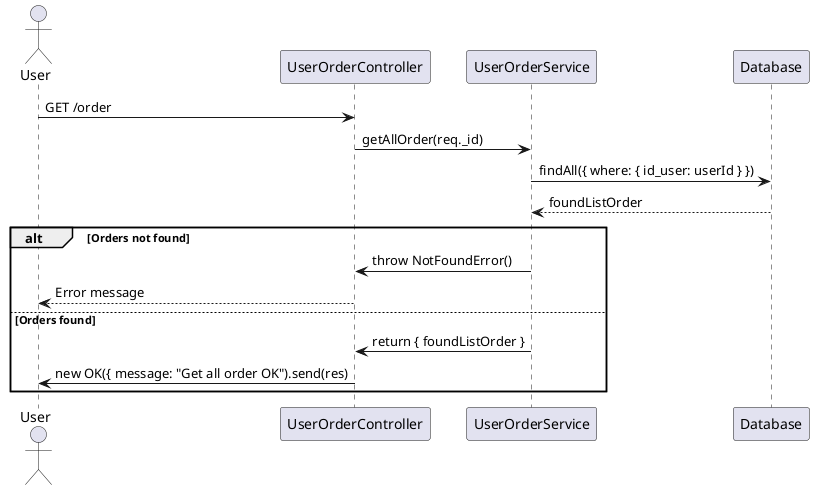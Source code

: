 @startuml
actor User
participant "UserOrderController" as UOC
participant "UserOrderService" as UOS
participant "Database" as DB

User -> UOC: GET /order
UOC -> UOS: getAllOrder(req._id)
UOS -> DB: findAll({ where: { id_user: userId } })
DB --> UOS: foundListOrder

alt Orders not found
    UOS -> UOC: throw NotFoundError()
    UOC --> User: Error message
else Orders found
    UOS -> UOC: return { foundListOrder }
    UOC -> User: new OK({ message: "Get all order OK").send(res)
end
@enduml
